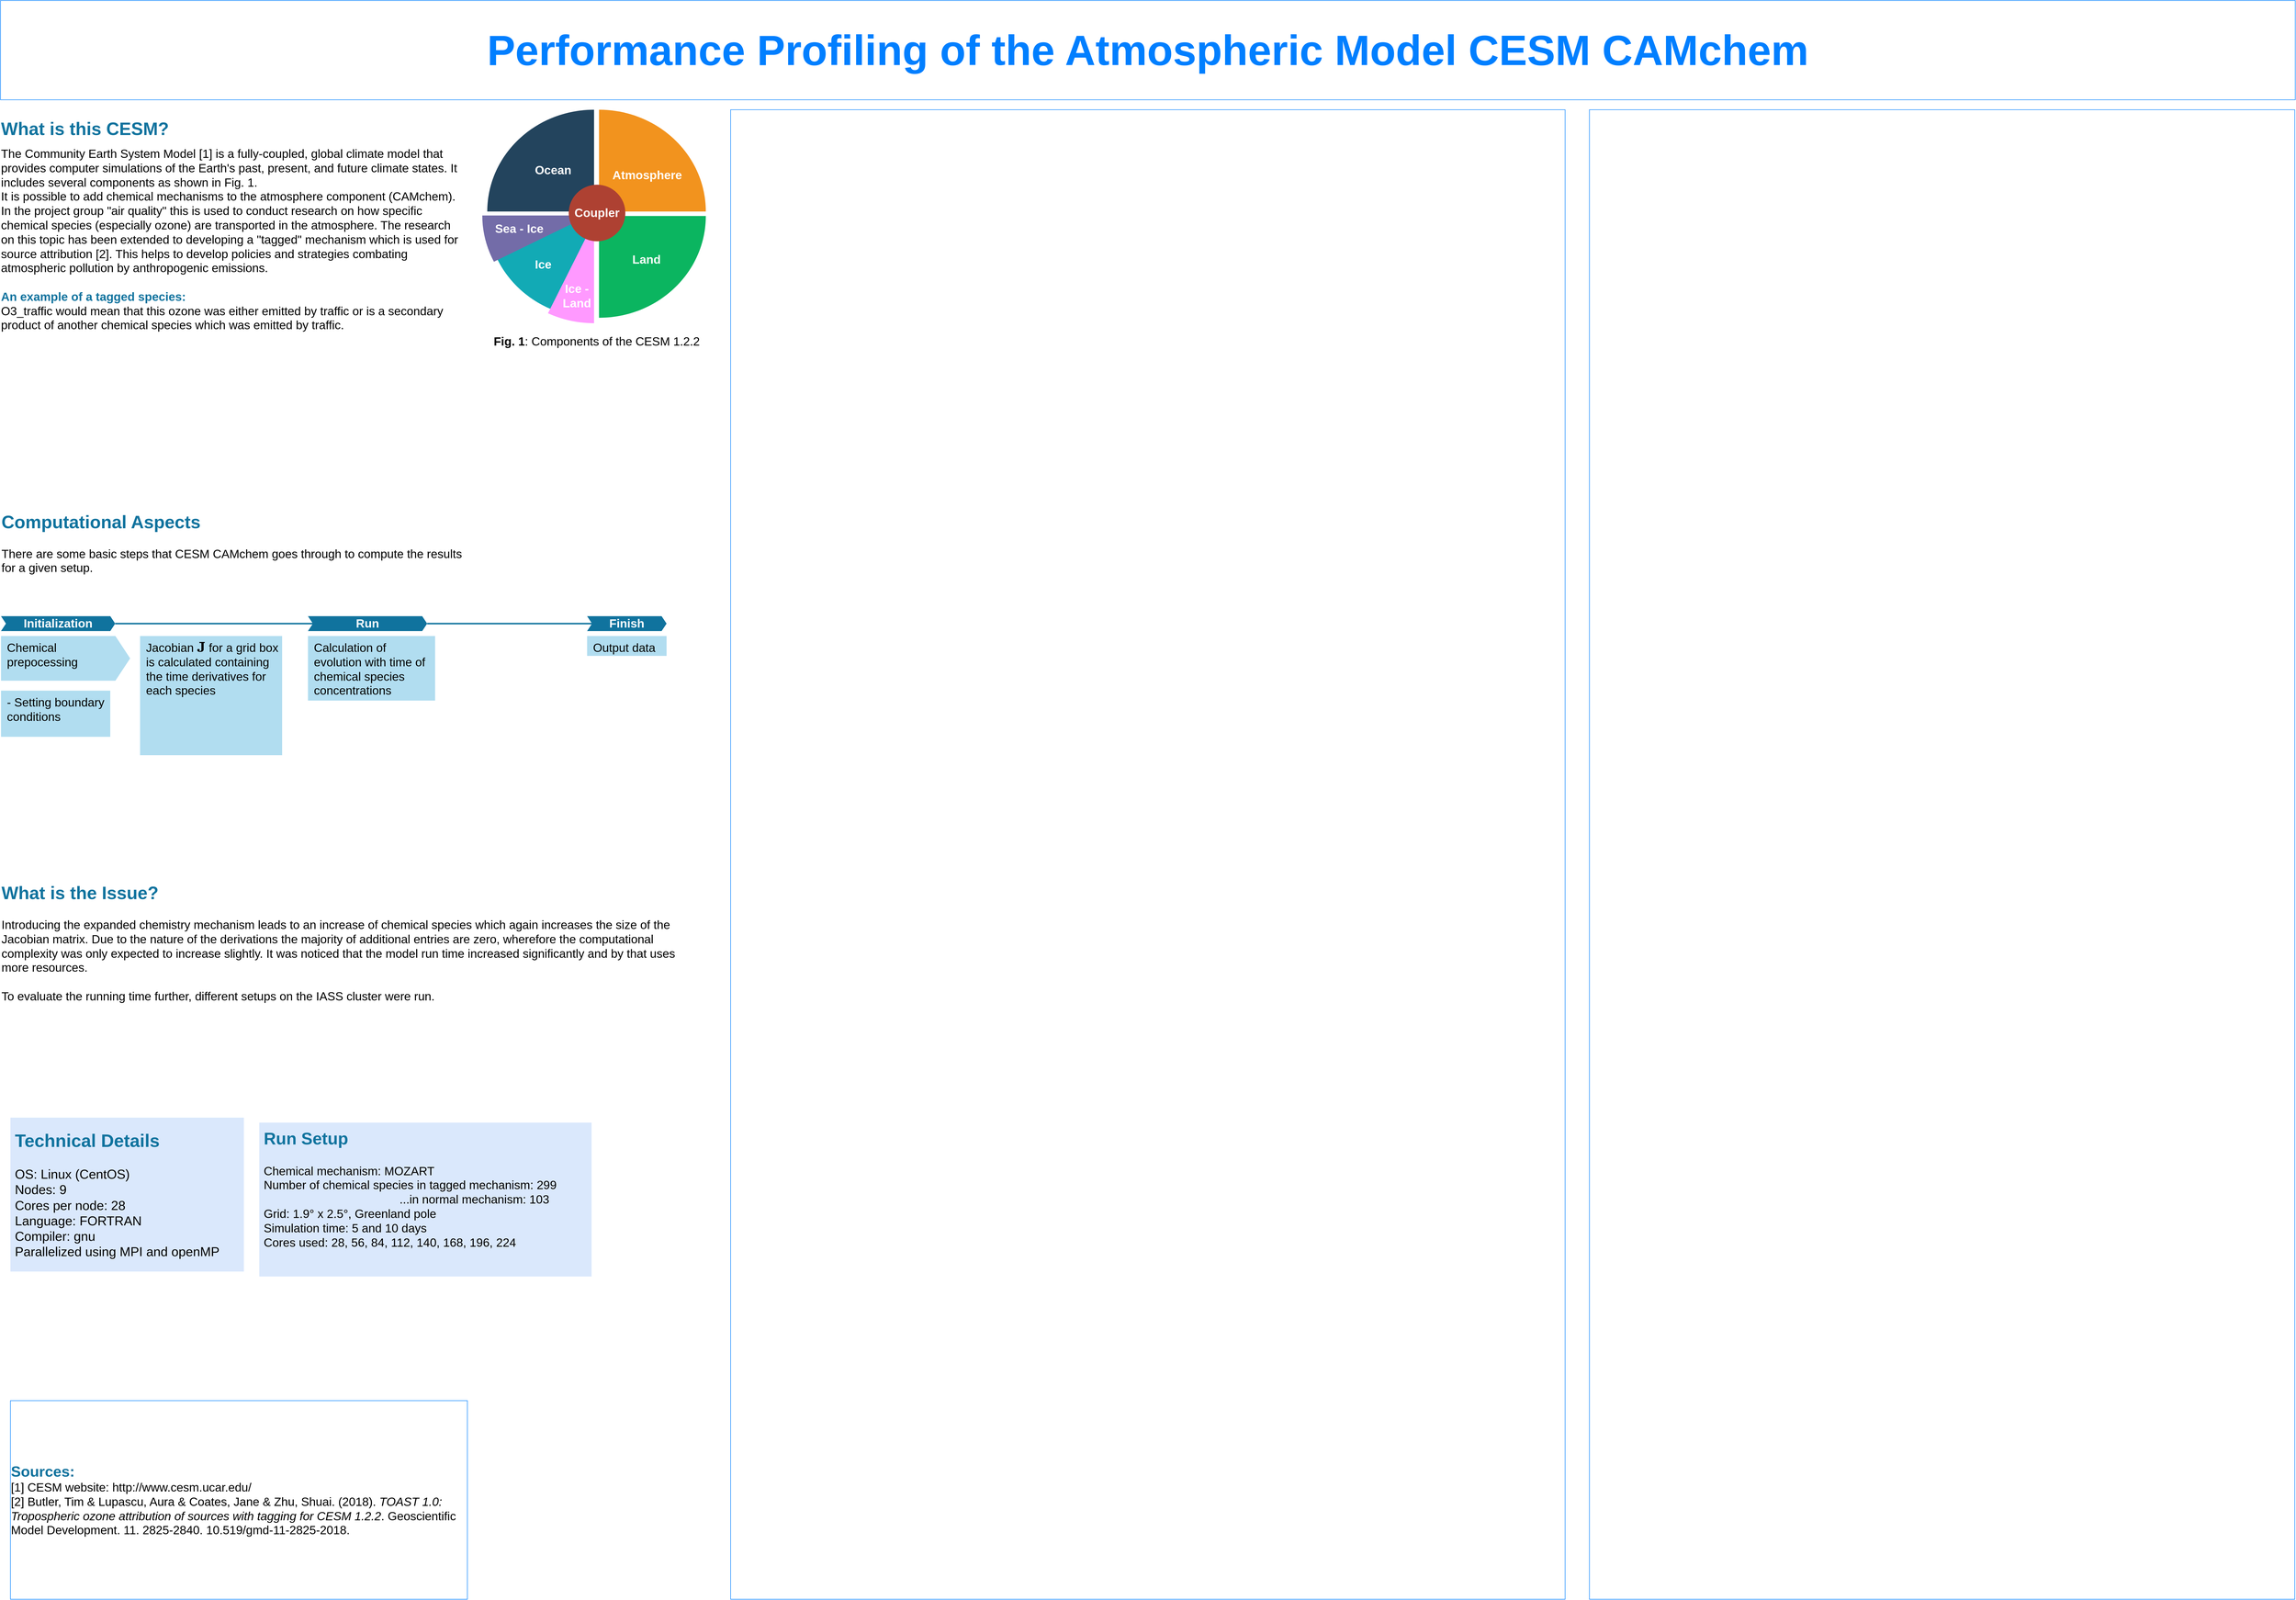 <mxfile version="10.6.9" type="github"><diagram id="mjhDDRxly4AxYH8nvqQT" name="Page-1"><mxGraphModel dx="1859" dy="1043" grid="1" gridSize="10" guides="1" tooltips="1" connect="1" arrows="1" fold="1" page="1" pageScale="1" pageWidth="4681" pageHeight="3300" math="1" shadow="0"><root><mxCell id="0"/><mxCell id="1" parent="0"/><mxCell id="dlEqyy9EDfAYzepxbtxh-1" value="&lt;font style=&quot;font-size: 85px&quot; color=&quot;#007FFF&quot;&gt;&lt;b&gt;&lt;font style=&quot;font-size: 85px&quot;&gt;Performance Profiling of the Atmospheric Model CESM CAMchem&lt;br&gt;&lt;/font&gt;&lt;/b&gt;&lt;/font&gt;" style="rounded=0;whiteSpace=wrap;html=1;strokeColor=#007FFF;" parent="1" vertex="1"><mxGeometry x="20" y="20" width="4620" height="200" as="geometry"/></mxCell><mxCell id="dlEqyy9EDfAYzepxbtxh-2" value="&lt;div align=&quot;left&quot;&gt;&lt;font style=&quot;font-size: 36px&quot; color=&quot;#10739E&quot;&gt;&lt;b&gt;What is this CESM?&lt;/b&gt;&lt;/font&gt;&lt;br&gt;&lt;/div&gt;&lt;div&gt;&lt;br&gt;&lt;/div&gt;&lt;div style=&quot;font-size: 24px&quot; align=&quot;left&quot;&gt;The Community Earth System Model [1] is a fully-coupled, global climate model that provides computer simulations of the Earth's past, present, and future climate states. It includes several components as shown in Fig. 1. &lt;br&gt;&lt;/div&gt;&lt;div style=&quot;font-size: 24px&quot; align=&quot;left&quot;&gt;It is possible to add chemical mechanisms to the atmosphere component (CAMchem). In the project group &quot;air quality&quot; this is used to conduct research on how specific chemical species (especially ozone) are transported in the atmosphere. The research on this topic has been extended to developing a &quot;tagged&quot; mechanism which is used for source attribution [2]. This helps to develop policies and strategies combating atmospheric pollution by anthropogenic emissions. &lt;br&gt;&lt;/div&gt;&lt;div style=&quot;font-size: 24px&quot; align=&quot;left&quot;&gt;&lt;br&gt;&lt;/div&gt;&lt;div style=&quot;font-size: 24px&quot; align=&quot;left&quot;&gt;&lt;b&gt;&lt;font color=&quot;#10739E&quot;&gt;An example of a tagged species:&lt;/font&gt;&lt;/b&gt;&lt;/div&gt;&lt;div style=&quot;font-size: 24px&quot; align=&quot;left&quot;&gt;O3_traffic would mean that this ozone was either emitted by traffic or is a secondary product of another chemical species which was emitted by traffic.&lt;br&gt;&lt;/div&gt;&amp;nbsp;" style="rounded=0;whiteSpace=wrap;html=1;strokeColor=none;fillColor=#ffffff;" parent="1" vertex="1"><mxGeometry x="20" y="240" width="940" height="480" as="geometry"/></mxCell><mxCell id="dlEqyy9EDfAYzepxbtxh-3" value="" style="rounded=0;whiteSpace=wrap;html=1;strokeColor=#007FFF;" parent="1" vertex="1"><mxGeometry x="1490" y="240" width="1680" height="3000" as="geometry"/></mxCell><mxCell id="dlEqyy9EDfAYzepxbtxh-4" value="" style="rounded=0;whiteSpace=wrap;html=1;strokeColor=#007FFF;" parent="1" vertex="1"><mxGeometry x="3219" y="240" width="1420" height="3000" as="geometry"/></mxCell><mxCell id="dlEqyy9EDfAYzepxbtxh-5" value="&lt;div style=&quot;font-size: 30px&quot; align=&quot;left&quot;&gt;&lt;font style=&quot;font-size: 30px&quot; color=&quot;#10739E&quot;&gt;&lt;b&gt;&lt;font style=&quot;font-size: 30px&quot;&gt;Sources:&lt;/font&gt;&lt;/b&gt;&lt;/font&gt;&lt;/div&gt;&lt;div style=&quot;font-size: 24px&quot; align=&quot;left&quot;&gt;&lt;font style=&quot;font-size: 24px&quot;&gt;[1] CESM website: http://www.cesm.ucar.edu/&lt;br&gt;&lt;/font&gt;&lt;/div&gt;&lt;div style=&quot;font-size: 24px&quot; align=&quot;left&quot;&gt;&lt;font&gt;[2] Butler, Tim &amp;amp; Lupascu, Aura &amp;amp; Coates, Jane &amp;amp; Zhu, Shuai. (2018). &lt;i&gt;TOAST 1.0: Tropospheric ozone attribution of sources with tagging for CESM 1.2.2&lt;/i&gt;. Geoscientific Model Development. 11. 2825-2840. 10.519/gmd-11-2825-2018. &lt;/font&gt;&lt;/div&gt;" style="rounded=0;whiteSpace=wrap;html=1;strokeColor=#007FFF;" parent="1" vertex="1"><mxGeometry x="40" y="2840" width="920" height="400" as="geometry"/></mxCell><mxCell id="dlEqyy9EDfAYzepxbtxh-9" value="" style="verticalLabelPosition=bottom;verticalAlign=top;html=1;shape=mxgraph.basic.pie;fillColor=#23445D;strokeColor=none;startAngle=0.75;endAngle=0;rotation=0;flipH=0;flipV=0;" parent="1" vertex="1"><mxGeometry x="1000" y="240" width="430" height="410" as="geometry"/></mxCell><mxCell id="dlEqyy9EDfAYzepxbtxh-10" value="" style="verticalLabelPosition=bottom;verticalAlign=top;html=1;shape=mxgraph.basic.pie;fillColor=#F2931E;strokeColor=none;startAngle=0.75;endAngle=0;rotation=0;flipH=1;flipV=0;" parent="1" vertex="1"><mxGeometry x="1010" y="240" width="430" height="410" as="geometry"/></mxCell><mxCell id="dlEqyy9EDfAYzepxbtxh-11" value="" style="verticalLabelPosition=bottom;verticalAlign=top;html=1;shape=mxgraph.basic.pie;fillColor=#0BB560;strokeColor=none;startAngle=0.75;endAngle=0;rotation=0;flipH=1;flipV=1;" parent="1" vertex="1"><mxGeometry x="1010" y="249" width="430" height="410" as="geometry"/></mxCell><mxCell id="dlEqyy9EDfAYzepxbtxh-12" value="" style="verticalLabelPosition=bottom;verticalAlign=top;html=1;shape=mxgraph.basic.pie;fillColor=#12AAB5;strokeColor=none;startAngle=0.75;endAngle=0;rotation=0;flipH=0;flipV=1;" parent="1" vertex="1"><mxGeometry x="1000" y="249" width="430" height="410" as="geometry"/></mxCell><mxCell id="dlEqyy9EDfAYzepxbtxh-39" value="&lt;b&gt;&lt;font style=&quot;font-size: 24px&quot;&gt;Land&lt;/font&gt;&lt;/b&gt;" style="text;html=1;resizable=0;points=[];autosize=1;align=left;verticalAlign=top;spacingTop=-4;fontColor=#FFFFFF;" parent="1" vertex="1"><mxGeometry x="1290" y="525" width="70" height="20" as="geometry"/></mxCell><mxCell id="dlEqyy9EDfAYzepxbtxh-40" value="&lt;b&gt;&lt;font style=&quot;font-size: 24px&quot;&gt;Atmosphere&lt;/font&gt;&lt;/b&gt;" style="text;html=1;resizable=0;points=[];autosize=1;align=left;verticalAlign=top;spacingTop=-4;fontColor=#FFFFFF;" parent="1" vertex="1"><mxGeometry x="1250" y="355" width="150" height="20" as="geometry"/></mxCell><mxCell id="dlEqyy9EDfAYzepxbtxh-41" value="&lt;b&gt;&lt;font style=&quot;font-size: 24px&quot;&gt;Ocean&lt;/font&gt;&lt;/b&gt;" style="text;html=1;resizable=0;points=[];autosize=1;align=left;verticalAlign=top;spacingTop=-4;fontColor=#FFFFFF;" parent="1" vertex="1"><mxGeometry x="1094" y="345" width="90" height="20" as="geometry"/></mxCell><mxCell id="dlEqyy9EDfAYzepxbtxh-42" value="&lt;b&gt;&lt;font style=&quot;font-size: 24px&quot;&gt;Ice&lt;/font&gt;&lt;/b&gt;" style="text;html=1;resizable=0;points=[];autosize=1;align=left;verticalAlign=top;spacingTop=-4;fontColor=#FFFFFF;" parent="1" vertex="1"><mxGeometry x="1094" y="535" width="50" height="20" as="geometry"/></mxCell><mxCell id="dlEqyy9EDfAYzepxbtxh-43" value="" style="verticalLabelPosition=bottom;verticalAlign=top;html=1;shape=mxgraph.basic.pie;fillColor=#FF99FF;strokeColor=none;startAngle=0.929;endAngle=0;rotation=0;flipH=0;flipV=1;fontColor=#FF99FF;" parent="1" vertex="1"><mxGeometry x="1000" y="260" width="430" height="410" as="geometry"/></mxCell><mxCell id="dlEqyy9EDfAYzepxbtxh-44" value="" style="verticalLabelPosition=bottom;verticalAlign=top;html=1;shape=mxgraph.basic.pie;fillColor=#736CA8;strokeColor=none;startAngle=0.75;endAngle=0.825;rotation=0;flipH=0;flipV=1;" parent="1" vertex="1"><mxGeometry x="990" y="248" width="430" height="410" as="geometry"/></mxCell><mxCell id="dlEqyy9EDfAYzepxbtxh-30" value="&lt;font style=&quot;font-size: 24px&quot; color=&quot;#FFFFFF&quot;&gt;&lt;b&gt;Coupler&lt;/b&gt;&lt;/font&gt;" style="ellipse;whiteSpace=wrap;html=1;aspect=fixed;strokeColor=none;fillColor=#AE4132;" parent="1" vertex="1"><mxGeometry x="1164" y="391" width="114" height="114" as="geometry"/></mxCell><mxCell id="dlEqyy9EDfAYzepxbtxh-45" value="&lt;font style=&quot;font-size: 24px&quot;&gt;&lt;b&gt;Sea - Ice&lt;/b&gt;&lt;/font&gt;" style="text;html=1;resizable=0;points=[];autosize=1;align=center;verticalAlign=middle;spacingTop=0;fontColor=#FFFFFF;strokeWidth=1;spacing=0;labelPosition=center;verticalLabelPosition=middle;" parent="1" vertex="1"><mxGeometry x="1009" y="465" width="110" height="30" as="geometry"/></mxCell><mxCell id="dlEqyy9EDfAYzepxbtxh-46" value="&lt;div style=&quot;font-size: 24px&quot;&gt;&lt;font style=&quot;font-size: 24px&quot;&gt;Ice -&lt;br&gt;&lt;/font&gt;&lt;/div&gt;&lt;div style=&quot;font-size: 24px&quot;&gt;&lt;font style=&quot;font-size: 24px&quot;&gt;Land&lt;br&gt;&lt;/font&gt;&lt;/div&gt;" style="text;html=1;resizable=0;points=[];autosize=1;align=center;verticalAlign=middle;spacingTop=0;fontColor=#FFFFFF;strokeWidth=1;spacing=0;labelPosition=center;verticalLabelPosition=middle;fontStyle=1" parent="1" vertex="1"><mxGeometry x="1145" y="600" width="70" height="30" as="geometry"/></mxCell><mxCell id="dlEqyy9EDfAYzepxbtxh-47" value="&lt;div align=&quot;left&quot;&gt;&lt;font style=&quot;font-size: 36px&quot; color=&quot;#10739E&quot;&gt;&lt;b&gt;What is the Issue?&lt;/b&gt;&lt;/font&gt;&lt;br&gt;&lt;/div&gt;&lt;div style=&quot;font-size: 24px&quot; align=&quot;left&quot;&gt;&lt;br&gt;&lt;/div&gt;&lt;div style=&quot;font-size: 24px&quot; align=&quot;left&quot;&gt;Introducing the expanded chemistry mechanism leads to an increase of chemical species which again increases the size of the Jacobian matrix. Due to the nature of the derivations the majority of additional entries are zero, wherefore the computational complexity was only expected to increase slightly. It was noticed that the model run time increased significantly and by that uses more resources. &lt;br&gt;&lt;/div&gt;&lt;div style=&quot;font-size: 24px&quot; align=&quot;left&quot;&gt;&lt;br&gt;&lt;/div&gt;&lt;div style=&quot;font-size: 24px&quot; align=&quot;left&quot;&gt;To evaluate the running time further, different setups on the IASS cluster were run. &lt;br&gt;&lt;/div&gt;&amp;nbsp;" style="rounded=0;whiteSpace=wrap;html=1;strokeColor=none;" parent="1" vertex="1"><mxGeometry x="21" y="1740" width="1389" height="370" as="geometry"/></mxCell><mxCell id="dlEqyy9EDfAYzepxbtxh-48" value="&lt;div style=&quot;font-size: 36px&quot; align=&quot;left&quot;&gt;&lt;font style=&quot;font-size: 36px&quot; color=&quot;#10739E&quot;&gt;&lt;b&gt;Computational Aspects&lt;/b&gt;&lt;/font&gt;&lt;br&gt;&lt;/div&gt;&lt;div style=&quot;font-size: 24px&quot; align=&quot;left&quot;&gt;&lt;br&gt;&lt;/div&gt;&lt;div style=&quot;font-size: 24px&quot; align=&quot;left&quot;&gt;There are some basic steps that CESM CAMchem goes through to compute the results for a given setup.&lt;br&gt;&lt;/div&gt;&amp;nbsp;" style="rounded=0;whiteSpace=wrap;html=1;strokeColor=none;" parent="1" vertex="1"><mxGeometry x="21" y="1020" width="940" height="200" as="geometry"/></mxCell><mxCell id="dlEqyy9EDfAYzepxbtxh-53" value="&lt;font style=&quot;font-size: 24px&quot;&gt;Initialization&lt;/font&gt;" style="shape=step;perimeter=stepPerimeter;whiteSpace=wrap;html=1;fixedSize=1;size=10;fillColor=#10739E;strokeColor=none;fontSize=17;fontColor=#FFFFFF;fontStyle=1;align=center;rounded=0;" parent="1" vertex="1"><mxGeometry x="21" y="1260" width="230" height="30" as="geometry"/></mxCell><mxCell id="dlEqyy9EDfAYzepxbtxh-54" value="&lt;font style=&quot;font-size: 24px&quot;&gt;Run&lt;/font&gt;" style="shape=step;perimeter=stepPerimeter;whiteSpace=wrap;html=1;fixedSize=1;size=10;fillColor=#10739E;strokeColor=none;fontSize=17;fontColor=#FFFFFF;fontStyle=1;align=center;rounded=0;" parent="1" vertex="1"><mxGeometry x="639" y="1260" width="240" height="30" as="geometry"/></mxCell><mxCell id="dlEqyy9EDfAYzepxbtxh-55" value="&lt;font style=&quot;font-size: 24px&quot;&gt;Finish&lt;/font&gt;" style="shape=step;perimeter=stepPerimeter;whiteSpace=wrap;html=1;fixedSize=1;size=10;fillColor=#10739E;strokeColor=none;fontSize=17;fontColor=#FFFFFF;fontStyle=1;align=center;rounded=0;" parent="1" vertex="1"><mxGeometry x="1201" y="1260" width="160" height="30" as="geometry"/></mxCell><mxCell id="dlEqyy9EDfAYzepxbtxh-58" value="&lt;div style=&quot;font-size: 24px&quot;&gt;&lt;font style=&quot;font-size: 24px&quot;&gt;Chemical prepocessing&lt;br&gt;&lt;/font&gt;&lt;/div&gt;" style="shape=rect;fillColor=#B1DDF0;strokeColor=none;fontSize=12;html=1;whiteSpace=wrap;align=left;verticalAlign=top;spacing=5;rounded=0;spacingLeft=7;" parent="1" vertex="1"><mxGeometry x="21" y="1300" width="220" height="90" as="geometry"/></mxCell><mxCell id="dlEqyy9EDfAYzepxbtxh-61" value="&lt;font style=&quot;font-size: 24px&quot;&gt;Calculation of evolution with time of chemical species concentrations&lt;/font&gt;" style="shape=rect;fillColor=#B1DDF0;strokeColor=none;fontSize=12;html=1;whiteSpace=wrap;align=left;verticalAlign=top;spacing=5;rounded=0;spacingLeft=7;" parent="1" vertex="1"><mxGeometry x="639" y="1300" width="256" height="130" as="geometry"/></mxCell><mxCell id="dlEqyy9EDfAYzepxbtxh-64" value="&lt;font style=&quot;font-size: 24px&quot;&gt;Output data&lt;br&gt;&lt;/font&gt;" style="shape=rect;fillColor=#B1DDF0;strokeColor=none;fontSize=12;html=1;whiteSpace=wrap;align=left;verticalAlign=top;spacing=5;rounded=0;spacingLeft=7;" parent="1" vertex="1"><mxGeometry x="1201" y="1300" width="160" height="40" as="geometry"/></mxCell><mxCell id="dlEqyy9EDfAYzepxbtxh-73" value="&lt;font style=&quot;font-size: 24px&quot;&gt;&lt;b&gt;Fig. 1&lt;/b&gt;: Components of the CESM 1.2.2&lt;/font&gt;" style="text;html=1;resizable=0;points=[];autosize=1;align=left;verticalAlign=top;spacingTop=-4;fontColor=#000000;" parent="1" vertex="1"><mxGeometry x="1011" y="690" width="430" height="20" as="geometry"/></mxCell><mxCell id="dlEqyy9EDfAYzepxbtxh-76" value="" style="endArrow=none;html=1;fontColor=#000000;exitX=1;exitY=0.5;exitDx=0;exitDy=0;strokeWidth=3;strokeColor=#10739E;" parent="1" source="dlEqyy9EDfAYzepxbtxh-53" target="dlEqyy9EDfAYzepxbtxh-54" edge="1"><mxGeometry width="50" height="50" relative="1" as="geometry"><mxPoint x="201" y="1780" as="sourcePoint"/><mxPoint x="571" y="1730" as="targetPoint"/><Array as="points"/></mxGeometry></mxCell><mxCell id="dlEqyy9EDfAYzepxbtxh-77" value="" style="endArrow=none;html=1;fontColor=#000000;exitX=1;exitY=0.5;exitDx=0;exitDy=0;strokeWidth=3;strokeColor=#10739E;entryX=0;entryY=0.5;entryDx=0;entryDy=0;" parent="1" source="dlEqyy9EDfAYzepxbtxh-54" target="dlEqyy9EDfAYzepxbtxh-55" edge="1"><mxGeometry width="50" height="50" relative="1" as="geometry"><mxPoint x="261.333" y="1285" as="sourcePoint"/><mxPoint x="613.292" y="1281.172" as="targetPoint"/><Array as="points"/></mxGeometry></mxCell><mxCell id="dlEqyy9EDfAYzepxbtxh-78" value="&lt;font style=&quot;font-size: 24px&quot;&gt;$$ \mathbf{J}(i,j) = \frac{\partial}{\partial [S_j]} \frac{[S_i]}{dt} $$&lt;br&gt;&lt;/font&gt;" style="text;html=1;resizable=0;points=[];autosize=1;align=left;verticalAlign=top;spacingTop=0;fontColor=#000000;fillColor=none;" parent="1" vertex="1"><mxGeometry x="315" y="1419" width="320" height="103" as="geometry"/></mxCell><mxCell id="dlEqyy9EDfAYzepxbtxh-79" value="&lt;font style=&quot;font-size: 24px&quot;&gt;Jacobian \( \mathbf{J} \) for a grid box is calculated containing the time derivatives for each species&lt;br&gt;&lt;/font&gt;" style="shape=rect;fillColor=#B1DDF0;strokeColor=none;fontSize=12;html=1;whiteSpace=wrap;align=left;verticalAlign=top;spacing=5;rounded=0;spacingLeft=7;" parent="1" vertex="1"><mxGeometry x="301" y="1300" width="286" height="240" as="geometry"/></mxCell><mxCell id="dlEqyy9EDfAYzepxbtxh-86" value="" style="html=1;shape=mxgraph.infographic.ribbonSimple;notch1=1;notch2=29.67;fillColor=#B1DDF0;strokeColor=none;align=center;verticalAlign=middle;fontSize=14;fontStyle=1;" parent="1" vertex="1"><mxGeometry x="231" y="1300" width="50" height="90" as="geometry"/></mxCell><mxCell id="dlEqyy9EDfAYzepxbtxh-87" value="&lt;div style=&quot;font-size: 24px&quot;&gt;&lt;font style=&quot;font-size: 24px&quot;&gt;- Setting boundary conditions&lt;/font&gt;&lt;/div&gt;" style="shape=rect;fillColor=#B1DDF0;strokeColor=none;fontSize=12;html=1;whiteSpace=wrap;align=left;verticalAlign=top;spacing=5;rounded=0;spacingLeft=7;direction=west;" parent="1" vertex="1"><mxGeometry x="21" y="1410" width="220" height="93" as="geometry"/></mxCell><mxCell id="dlEqyy9EDfAYzepxbtxh-90" value="&lt;div style=&quot;font-size: 34px&quot; align=&quot;left&quot;&gt;&lt;font style=&quot;font-size: 34px&quot; size=&quot;1&quot; color=&quot;#10739E&quot;&gt;&lt;b style=&quot;font-size: 36px&quot;&gt;Technical Details&lt;/b&gt;&lt;/font&gt;&lt;br&gt;&lt;/div&gt;&lt;div style=&quot;font-size: 26px&quot; align=&quot;left&quot;&gt;&lt;font style=&quot;font-size: 26px&quot;&gt;&lt;br&gt;&lt;/font&gt;&lt;/div&gt;&lt;div style=&quot;font-size: 26px&quot; align=&quot;left&quot;&gt;&lt;font style=&quot;font-size: 26px&quot;&gt;OS: Linux (CentOS)&lt;br&gt;&lt;/font&gt;&lt;/div&gt;&lt;div style=&quot;font-size: 26px&quot; align=&quot;left&quot;&gt;&lt;font style=&quot;font-size: 26px&quot;&gt;Nodes: 9&lt;br&gt;&lt;/font&gt;&lt;/div&gt;&lt;div style=&quot;font-size: 26px&quot; align=&quot;left&quot;&gt;&lt;font style=&quot;font-size: 26px&quot;&gt;Cores per node: 28&lt;/font&gt;&lt;/div&gt;&lt;div style=&quot;font-size: 26px&quot; align=&quot;left&quot;&gt;&lt;font style=&quot;font-size: 26px&quot;&gt;Language: FORTRAN&lt;/font&gt;&lt;/div&gt;&lt;div style=&quot;font-size: 26px&quot; align=&quot;left&quot;&gt;&lt;font style=&quot;font-size: 26px&quot;&gt;Compiler: gnu&lt;br&gt;&lt;/font&gt;&lt;/div&gt;&lt;div align=&quot;left&quot;&gt;&lt;font style=&quot;font-size: 26px&quot;&gt;Parallelized using MPI and openMP&lt;br&gt;&lt;/font&gt;&lt;/div&gt;" style="rounded=0;html=1;strokeColor=none;spacing=2;whiteSpace=wrap;align=left;spacingTop=0;spacingLeft=7;fillColor=#dae8fc;" parent="1" vertex="1"><mxGeometry x="40" y="2270" width="470" height="310" as="geometry"/></mxCell><mxCell id="hHqJKZ-maGF06AKX67ho-2" value="&lt;div style=&quot;font-size: 34px&quot; align=&quot;left&quot;&gt;&lt;b&gt;&lt;font color=&quot;#10739E&quot;&gt;Run Setup&lt;/font&gt;&lt;/b&gt;&lt;br&gt;&lt;/div&gt;&lt;div style=&quot;font-size: 26px&quot; align=&quot;left&quot;&gt;&lt;font style=&quot;font-size: 26px&quot;&gt;&lt;br&gt;&lt;/font&gt;&lt;/div&gt;&lt;div style=&quot;font-size: 24px&quot;&gt;Chemical mechanism: MOZART&lt;br&gt;&lt;/div&gt;&lt;div style=&quot;font-size: 24px&quot;&gt;Number of chemical species in tagged mechanism: 299&lt;br&gt;&lt;/div&gt;&lt;div style=&quot;font-size: 24px&quot;&gt;&amp;nbsp;&amp;nbsp;&amp;nbsp;&amp;nbsp;&amp;nbsp;&amp;nbsp;&amp;nbsp;&amp;nbsp;&amp;nbsp;&amp;nbsp;&amp;nbsp;&amp;nbsp;&amp;nbsp;&amp;nbsp;&amp;nbsp;&amp;nbsp;&amp;nbsp;&amp;nbsp;&amp;nbsp;&amp;nbsp;&amp;nbsp;&amp;nbsp;&amp;nbsp;&amp;nbsp;&amp;nbsp;&amp;nbsp;&amp;nbsp;&amp;nbsp;&amp;nbsp;&amp;nbsp;&amp;nbsp;&amp;nbsp;&amp;nbsp;&amp;nbsp;&amp;nbsp;&amp;nbsp;&amp;nbsp;&amp;nbsp;&amp;nbsp;&amp;nbsp; ...in normal mechanism: 103&lt;br&gt;&lt;/div&gt;&lt;div style=&quot;font-size: 24px&quot;&gt;Grid: 1.9° x 2.5°, Greenland pole&lt;br&gt;&lt;/div&gt;&lt;div style=&quot;font-size: 24px&quot;&gt;Simulation time: 5 and 10 days&lt;/div&gt;&lt;div style=&quot;font-size: 24px&quot;&gt;Cores used: 28, 56, 84, 112, 140, 168, 196, 224&lt;br&gt;&lt;/div&gt;&lt;div style=&quot;font-size: 24px&quot;&gt;&lt;br&gt;&lt;/div&gt;&lt;div&gt;&lt;br&gt;&lt;/div&gt;" style="rounded=0;html=1;strokeColor=none;spacing=2;whiteSpace=wrap;align=left;spacingTop=0;spacingLeft=7;fillColor=#dae8fc;" vertex="1" parent="1"><mxGeometry x="541" y="2280" width="669" height="310" as="geometry"/></mxCell></root></mxGraphModel></diagram></mxfile>